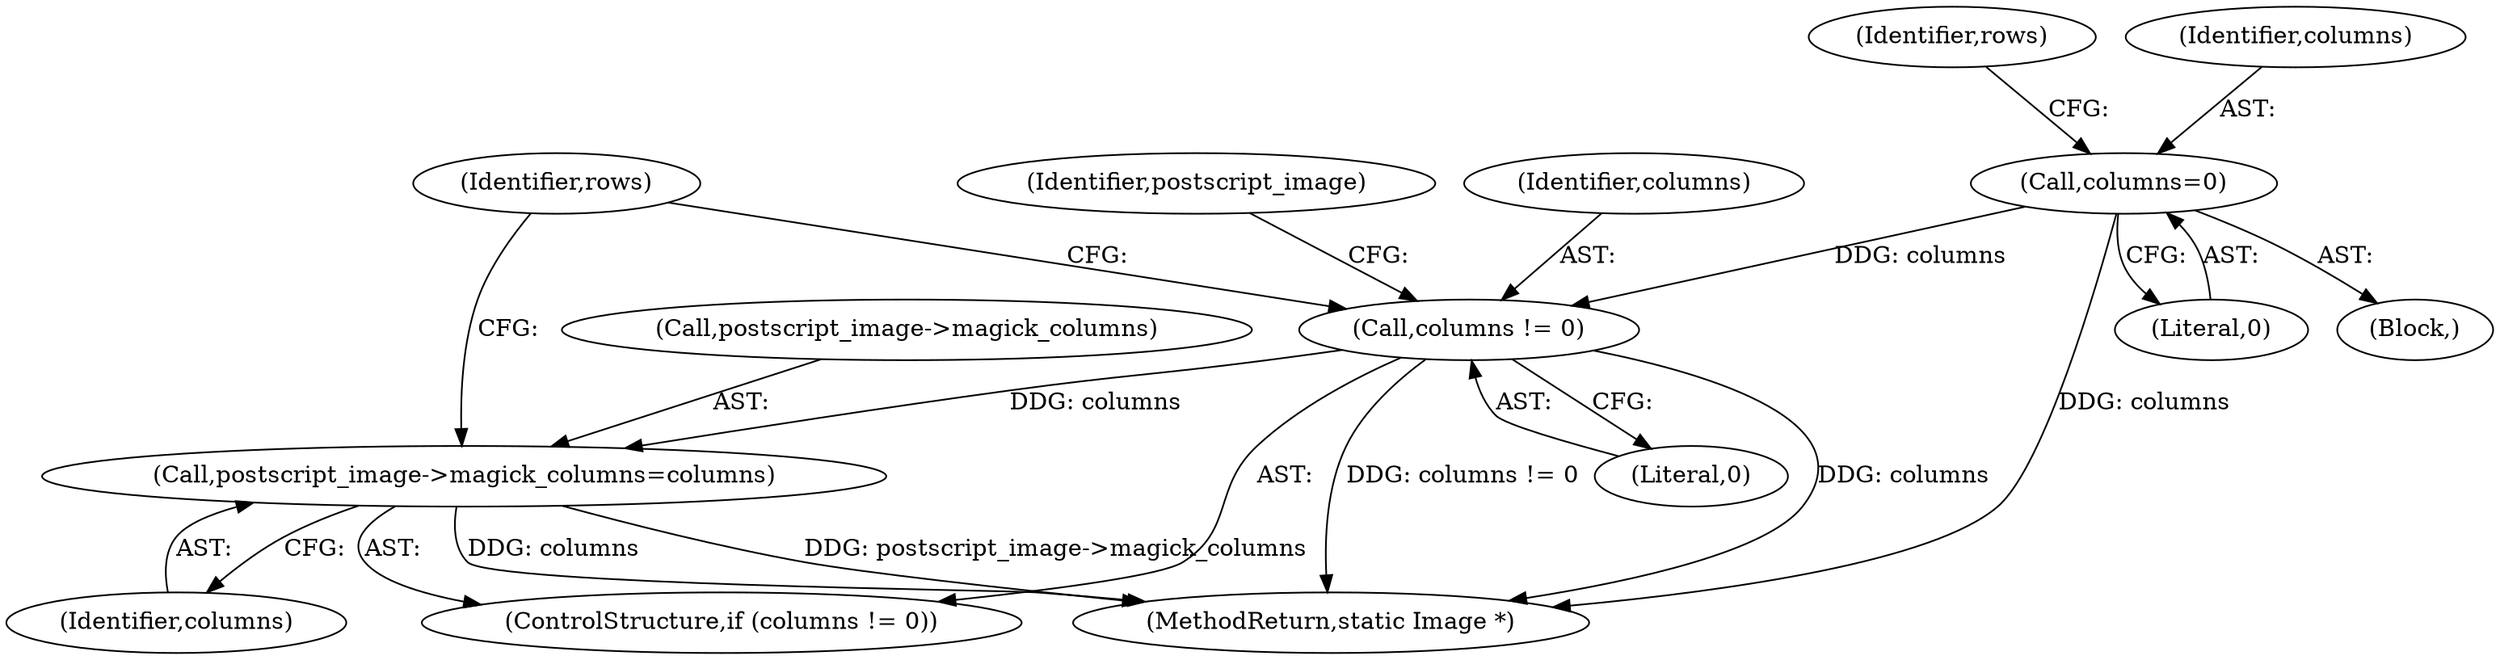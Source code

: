 digraph "0_ImageMagick6_7d11230060fa9c8f67e53c85224daf6648805c7b@pointer" {
"1002331" [label="(Call,postscript_image->magick_columns=columns)"];
"1002328" [label="(Call,columns != 0)"];
"1000630" [label="(Call,columns=0)"];
"1002331" [label="(Call,postscript_image->magick_columns=columns)"];
"1002335" [label="(Identifier,columns)"];
"1000632" [label="(Literal,0)"];
"1002328" [label="(Call,columns != 0)"];
"1002409" [label="(MethodReturn,static Image *)"];
"1002329" [label="(Identifier,columns)"];
"1000121" [label="(Block,)"];
"1000630" [label="(Call,columns=0)"];
"1002333" [label="(Identifier,postscript_image)"];
"1002338" [label="(Identifier,rows)"];
"1000634" [label="(Identifier,rows)"];
"1002332" [label="(Call,postscript_image->magick_columns)"];
"1000631" [label="(Identifier,columns)"];
"1002327" [label="(ControlStructure,if (columns != 0))"];
"1002330" [label="(Literal,0)"];
"1002331" -> "1002327"  [label="AST: "];
"1002331" -> "1002335"  [label="CFG: "];
"1002332" -> "1002331"  [label="AST: "];
"1002335" -> "1002331"  [label="AST: "];
"1002338" -> "1002331"  [label="CFG: "];
"1002331" -> "1002409"  [label="DDG: columns"];
"1002331" -> "1002409"  [label="DDG: postscript_image->magick_columns"];
"1002328" -> "1002331"  [label="DDG: columns"];
"1002328" -> "1002327"  [label="AST: "];
"1002328" -> "1002330"  [label="CFG: "];
"1002329" -> "1002328"  [label="AST: "];
"1002330" -> "1002328"  [label="AST: "];
"1002333" -> "1002328"  [label="CFG: "];
"1002338" -> "1002328"  [label="CFG: "];
"1002328" -> "1002409"  [label="DDG: columns"];
"1002328" -> "1002409"  [label="DDG: columns != 0"];
"1000630" -> "1002328"  [label="DDG: columns"];
"1000630" -> "1000121"  [label="AST: "];
"1000630" -> "1000632"  [label="CFG: "];
"1000631" -> "1000630"  [label="AST: "];
"1000632" -> "1000630"  [label="AST: "];
"1000634" -> "1000630"  [label="CFG: "];
"1000630" -> "1002409"  [label="DDG: columns"];
}
